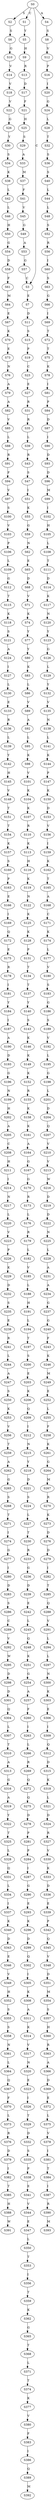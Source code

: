 strict digraph  {
	S0 -> S1 [ label = C ];
	S0 -> S2 [ label = S ];
	S0 -> S3 [ label = C ];
	S0 -> S4 [ label = A ];
	S1 -> S5 [ label = Y ];
	S2 -> S6 [ label = S ];
	S3 -> S7 [ label = E ];
	S4 -> S8 [ label = S ];
	S5 -> S9 [ label = H ];
	S6 -> S10 [ label = G ];
	S7 -> S11 [ label = D ];
	S8 -> S12 [ label = V ];
	S9 -> S13 [ label = R ];
	S10 -> S14 [ label = V ];
	S11 -> S15 [ label = S ];
	S12 -> S16 [ label = P ];
	S13 -> S17 [ label = D ];
	S14 -> S18 [ label = V ];
	S15 -> S19 [ label = P ];
	S16 -> S20 [ label = I ];
	S17 -> S21 [ label = F ];
	S18 -> S22 [ label = V ];
	S19 -> S23 [ label = C ];
	S20 -> S24 [ label = G ];
	S21 -> S25 [ label = H ];
	S22 -> S26 [ label = G ];
	S23 -> S27 [ label = E ];
	S24 -> S28 [ label = L ];
	S25 -> S29 [ label = S ];
	S26 -> S30 [ label = Y ];
	S27 -> S31 [ label = R ];
	S28 -> S32 [ label = T ];
	S29 -> S33 [ label = A ];
	S30 -> S34 [ label = S ];
	S31 -> S35 [ label = R ];
	S32 -> S36 [ label = S ];
	S33 -> S37 [ label = M ];
	S34 -> S38 [ label = K ];
	S35 -> S39 [ label = L ];
	S36 -> S40 [ label = S ];
	S37 -> S41 [ label = F ];
	S38 -> S42 [ label = L ];
	S39 -> S43 [ label = R ];
	S40 -> S44 [ label = L ];
	S41 -> S45 [ label = V ];
	S42 -> S46 [ label = L ];
	S43 -> S47 [ label = S ];
	S44 -> S48 [ label = L ];
	S45 -> S49 [ label = G ];
	S46 -> S50 [ label = H ];
	S47 -> S51 [ label = I ];
	S48 -> S52 [ label = S ];
	S49 -> S53 [ label = A ];
	S50 -> S54 [ label = G ];
	S51 -> S55 [ label = K ];
	S52 -> S56 [ label = R ];
	S53 -> S57 [ label = G ];
	S54 -> S58 [ label = D ];
	S55 -> S59 [ label = G ];
	S56 -> S60 [ label = I ];
	S57 -> S3 [ label = C ];
	S58 -> S61 [ label = F ];
	S59 -> S62 [ label = N ];
	S60 -> S63 [ label = S ];
	S61 -> S64 [ label = M ];
	S62 -> S65 [ label = E ];
	S63 -> S66 [ label = G ];
	S64 -> S67 [ label = E ];
	S65 -> S68 [ label = D ];
	S66 -> S69 [ label = I ];
	S67 -> S70 [ label = K ];
	S68 -> S71 [ label = V ];
	S69 -> S72 [ label = T ];
	S70 -> S73 [ label = E ];
	S71 -> S74 [ label = K ];
	S72 -> S75 [ label = T ];
	S73 -> S76 [ label = N ];
	S74 -> S77 [ label = Y ];
	S75 -> S78 [ label = K ];
	S76 -> S79 [ label = A ];
	S77 -> S80 [ label = Y ];
	S78 -> S81 [ label = I ];
	S79 -> S82 [ label = A ];
	S80 -> S83 [ label = K ];
	S81 -> S84 [ label = P ];
	S82 -> S85 [ label = V ];
	S83 -> S86 [ label = L ];
	S84 -> S87 [ label = D ];
	S85 -> S88 [ label = L ];
	S86 -> S89 [ label = V ];
	S87 -> S90 [ label = I ];
	S88 -> S91 [ label = R ];
	S89 -> S92 [ label = A ];
	S90 -> S93 [ label = D ];
	S91 -> S94 [ label = F ];
	S92 -> S95 [ label = L ];
	S93 -> S96 [ label = D ];
	S94 -> S97 [ label = V ];
	S95 -> S98 [ label = K ];
	S96 -> S99 [ label = M ];
	S97 -> S100 [ label = S ];
	S98 -> S101 [ label = V ];
	S99 -> S102 [ label = I ];
	S100 -> S103 [ label = V ];
	S101 -> S104 [ label = K ];
	S102 -> S105 [ label = H ];
	S103 -> S106 [ label = P ];
	S104 -> S107 [ label = K ];
	S105 -> S108 [ label = L ];
	S106 -> S109 [ label = L ];
	S107 -> S110 [ label = R ];
	S108 -> S111 [ label = T ];
	S109 -> S112 [ label = G ];
	S110 -> S113 [ label = K ];
	S111 -> S114 [ label = D ];
	S112 -> S115 [ label = T ];
	S113 -> S116 [ label = H ];
	S114 -> S117 [ label = K ];
	S115 -> S118 [ label = K ];
	S116 -> S119 [ label = K ];
	S117 -> S120 [ label = N ];
	S118 -> S121 [ label = S ];
	S119 -> S122 [ label = N ];
	S120 -> S123 [ label = Y ];
	S121 -> S124 [ label = A ];
	S122 -> S125 [ label = K ];
	S123 -> S126 [ label = G ];
	S124 -> S127 [ label = I ];
	S125 -> S128 [ label = K ];
	S126 -> S129 [ label = L ];
	S127 -> S130 [ label = L ];
	S128 -> S131 [ label = P ];
	S129 -> S132 [ label = Y ];
	S130 -> S133 [ label = E ];
	S131 -> S134 [ label = T ];
	S132 -> S135 [ label = V ];
	S133 -> S136 [ label = R ];
	S134 -> S137 [ label = T ];
	S135 -> S138 [ label = N ];
	S136 -> S139 [ label = L ];
	S137 -> S140 [ label = Y ];
	S138 -> S141 [ label = L ];
	S139 -> S142 [ label = Y ];
	S140 -> S143 [ label = S ];
	S141 -> S144 [ label = K ];
	S142 -> S145 [ label = H ];
	S143 -> S146 [ label = K ];
	S144 -> S147 [ label = P ];
	S145 -> S148 [ label = V ];
	S146 -> S149 [ label = K ];
	S147 -> S150 [ label = K ];
	S148 -> S151 [ label = T ];
	S149 -> S152 [ label = K ];
	S150 -> S153 [ label = D ];
	S151 -> S154 [ label = T ];
	S152 -> S155 [ label = R ];
	S153 -> S156 [ label = V ];
	S154 -> S157 [ label = K ];
	S155 -> S158 [ label = K ];
	S156 -> S159 [ label = I ];
	S157 -> S160 [ label = S ];
	S158 -> S161 [ label = K ];
	S159 -> S162 [ label = K ];
	S160 -> S163 [ label = P ];
	S161 -> S164 [ label = A ];
	S162 -> S165 [ label = T ];
	S163 -> S166 [ label = E ];
	S164 -> S167 [ label = G ];
	S165 -> S168 [ label = A ];
	S166 -> S169 [ label = I ];
	S167 -> S170 [ label = G ];
	S168 -> S171 [ label = C ];
	S169 -> S172 [ label = Q ];
	S170 -> S173 [ label = R ];
	S171 -> S174 [ label = K ];
	S172 -> S175 [ label = E ];
	S173 -> S176 [ label = L ];
	S174 -> S177 [ label = L ];
	S175 -> S178 [ label = R ];
	S176 -> S179 [ label = R ];
	S177 -> S180 [ label = V ];
	S178 -> S181 [ label = I ];
	S179 -> S182 [ label = L ];
	S180 -> S183 [ label = S ];
	S181 -> S184 [ label = Y ];
	S182 -> S185 [ label = V ];
	S183 -> S186 [ label = G ];
	S184 -> S187 [ label = I ];
	S185 -> S188 [ label = L ];
	S186 -> S189 [ label = S ];
	S187 -> S190 [ label = A ];
	S188 -> S191 [ label = H ];
	S189 -> S192 [ label = V ];
	S190 -> S193 [ label = D ];
	S191 -> S194 [ label = L ];
	S192 -> S195 [ label = L ];
	S193 -> S196 [ label = G ];
	S194 -> S197 [ label = T ];
	S195 -> S198 [ label = G ];
	S196 -> S199 [ label = N ];
	S197 -> S200 [ label = S ];
	S198 -> S201 [ label = L ];
	S199 -> S202 [ label = H ];
	S200 -> S203 [ label = E ];
	S201 -> S204 [ label = D ];
	S202 -> S205 [ label = A ];
	S203 -> S206 [ label = K ];
	S204 -> S207 [ label = Q ];
	S205 -> S208 [ label = C ];
	S206 -> S209 [ label = Q ];
	S207 -> S210 [ label = V ];
	S208 -> S211 [ label = H ];
	S209 -> S212 [ label = I ];
	S210 -> S213 [ label = V ];
	S211 -> S214 [ label = I ];
	S212 -> S215 [ label = N ];
	S213 -> S216 [ label = W ];
	S214 -> S217 [ label = N ];
	S215 -> S218 [ label = Y ];
	S216 -> S219 [ label = D ];
	S217 -> S220 [ label = L ];
	S218 -> S221 [ label = D ];
	S219 -> S222 [ label = D ];
	S220 -> S223 [ label = V ];
	S221 -> S224 [ label = S ];
	S222 -> S225 [ label = N ];
	S223 -> S226 [ label = P ];
	S224 -> S227 [ label = L ];
	S225 -> S228 [ label = L ];
	S226 -> S229 [ label = K ];
	S227 -> S230 [ label = T ];
	S228 -> S231 [ label = A ];
	S229 -> S232 [ label = D ];
	S230 -> S233 [ label = R ];
	S231 -> S234 [ label = A ];
	S232 -> S235 [ label = S ];
	S233 -> S236 [ label = G ];
	S234 -> S237 [ label = G ];
	S235 -> S238 [ label = E ];
	S236 -> S239 [ label = D ];
	S237 -> S240 [ label = G ];
	S238 -> S241 [ label = R ];
	S239 -> S242 [ label = E ];
	S240 -> S243 [ label = F ];
	S241 -> S244 [ label = L ];
	S242 -> S245 [ label = L ];
	S243 -> S246 [ label = K ];
	S244 -> S247 [ label = A ];
	S245 -> S248 [ label = Q ];
	S246 -> S249 [ label = M ];
	S247 -> S250 [ label = S ];
	S248 -> S251 [ label = K ];
	S249 -> S252 [ label = E ];
	S250 -> S253 [ label = K ];
	S251 -> S254 [ label = G ];
	S252 -> S255 [ label = L ];
	S253 -> S256 [ label = V ];
	S254 -> S257 [ label = A ];
	S255 -> S258 [ label = F ];
	S256 -> S259 [ label = T ];
	S257 -> S260 [ label = F ];
	S258 -> S261 [ label = K ];
	S259 -> S262 [ label = A ];
	S260 -> S263 [ label = I ];
	S261 -> S264 [ label = G ];
	S262 -> S265 [ label = G ];
	S263 -> S266 [ label = L ];
	S264 -> S267 [ label = M ];
	S265 -> S268 [ label = S ];
	S266 -> S269 [ label = R ];
	S267 -> S270 [ label = R ];
	S268 -> S271 [ label = T ];
	S269 -> S272 [ label = Q ];
	S270 -> S273 [ label = K ];
	S271 -> S274 [ label = I ];
	S272 -> S275 [ label = Q ];
	S273 -> S276 [ label = D ];
	S274 -> S277 [ label = G ];
	S275 -> S278 [ label = D ];
	S276 -> S279 [ label = D ];
	S277 -> S280 [ label = I ];
	S278 -> S281 [ label = P ];
	S279 -> S282 [ label = I ];
	S280 -> S283 [ label = D ];
	S281 -> S284 [ label = P ];
	S282 -> S285 [ label = T ];
	S283 -> S286 [ label = S ];
	S284 -> S287 [ label = I ];
	S285 -> S288 [ label = Q ];
	S286 -> S289 [ label = C ];
	S287 -> S290 [ label = G ];
	S288 -> S291 [ label = V ];
	S289 -> S292 [ label = V ];
	S290 -> S293 [ label = E ];
	S291 -> S294 [ label = L ];
	S292 -> S295 [ label = W ];
	S293 -> S296 [ label = K ];
	S294 -> S297 [ label = L ];
	S295 -> S298 [ label = D ];
	S296 -> S299 [ label = D ];
	S297 -> S300 [ label = N ];
	S298 -> S301 [ label = D ];
	S299 -> S302 [ label = Q ];
	S300 -> S303 [ label = K ];
	S301 -> S304 [ label = Q ];
	S302 -> S305 [ label = I ];
	S303 -> S306 [ label = E ];
	S304 -> S307 [ label = L ];
	S305 -> S308 [ label = K ];
	S306 -> S309 [ label = I ];
	S307 -> S310 [ label = T ];
	S308 -> S311 [ label = A ];
	S309 -> S312 [ label = Q ];
	S310 -> S313 [ label = A ];
	S311 -> S314 [ label = K ];
	S312 -> S315 [ label = D ];
	S313 -> S316 [ label = G ];
	S314 -> S317 [ label = V ];
	S315 -> S318 [ label = K ];
	S316 -> S319 [ label = A ];
	S317 -> S320 [ label = N ];
	S318 -> S321 [ label = L ];
	S319 -> S322 [ label = Y ];
	S320 -> S323 [ label = E ];
	S321 -> S324 [ label = D ];
	S322 -> S325 [ label = T ];
	S323 -> S326 [ label = I ];
	S324 -> S327 [ label = R ];
	S325 -> S328 [ label = L ];
	S326 -> S329 [ label = T ];
	S327 -> S330 [ label = V ];
	S328 -> S331 [ label = Q ];
	S329 -> S332 [ label = D ];
	S330 -> S333 [ label = K ];
	S331 -> S334 [ label = L ];
	S332 -> S335 [ label = S ];
	S333 -> S336 [ label = D ];
	S334 -> S337 [ label = I ];
	S335 -> S338 [ label = P ];
	S336 -> S339 [ label = E ];
	S337 -> S340 [ label = K ];
	S338 -> S341 [ label = E ];
	S339 -> S342 [ label = P ];
	S340 -> S343 [ label = D ];
	S341 -> S344 [ label = V ];
	S342 -> S345 [ label = Q ];
	S343 -> S346 [ label = E ];
	S344 -> S347 [ label = E ];
	S345 -> S348 [ label = V ];
	S346 -> S349 [ label = V ];
	S347 -> S350 [ label = L ];
	S348 -> S351 [ label = D ];
	S349 -> S352 [ label = H ];
	S350 -> S353 [ label = T ];
	S351 -> S354 [ label = M ];
	S352 -> S355 [ label = S ];
	S353 -> S356 [ label = I ];
	S354 -> S357 [ label = S ];
	S355 -> S358 [ label = S ];
	S356 -> S359 [ label = T ];
	S357 -> S360 [ label = H ];
	S358 -> S361 [ label = N ];
	S359 -> S362 [ label = K ];
	S360 -> S363 [ label = R ];
	S361 -> S364 [ label = L ];
	S362 -> S365 [ label = G ];
	S363 -> S366 [ label = A ];
	S364 -> S367 [ label = Q ];
	S365 -> S368 [ label = T ];
	S366 -> S369 [ label = D ];
	S367 -> S370 [ label = F ];
	S368 -> S371 [ label = L ];
	S369 -> S372 [ label = E ];
	S370 -> S373 [ label = L ];
	S371 -> S374 [ label = T ];
	S372 -> S375 [ label = L ];
	S373 -> S376 [ label = R ];
	S374 -> S377 [ label = K ];
	S375 -> S378 [ label = V ];
	S376 -> S379 [ label = D ];
	S377 -> S380 [ label = V ];
	S378 -> S381 [ label = I ];
	S379 -> S382 [ label = I ];
	S380 -> S383 [ label = F ];
	S381 -> S384 [ label = T ];
	S382 -> S385 [ label = T ];
	S383 -> S386 [ label = I ];
	S384 -> S387 [ label = I ];
	S385 -> S388 [ label = H ];
	S386 -> S389 [ label = Q ];
	S387 -> S390 [ label = R ];
	S388 -> S391 [ label = W ];
	S389 -> S392 [ label = M ];
	S390 -> S393 [ label = M ];
}
